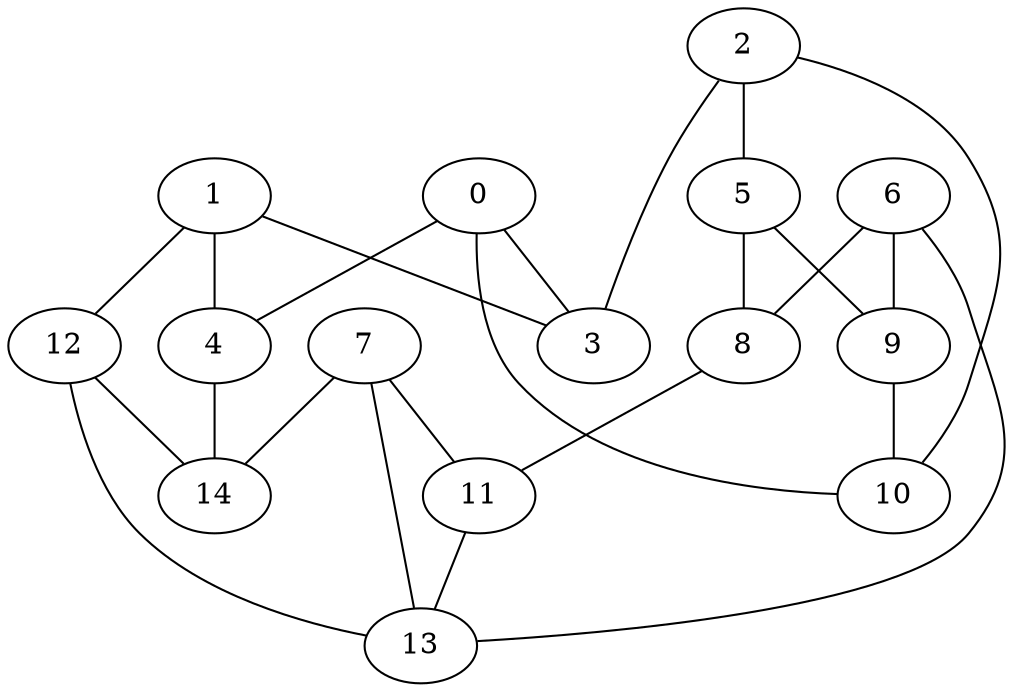 graph MyGraph {
    0 -- 4;
    0 -- 10;
    0 -- 3;
    1 -- 12;
    1 -- 3;
    1 -- 4;
    2 -- 3;
    2 -- 5;
    2 -- 10;
    4 -- 14;
    5 -- 8;
    5 -- 9;
    6 -- 9;
    6 -- 13;
    6 -- 8;
    7 -- 11;
    7 -- 14;
    7 -- 13;
    8 -- 11;
    9 -- 10;
    11 -- 13;
    12 -- 13;
    12 -- 14;
}
